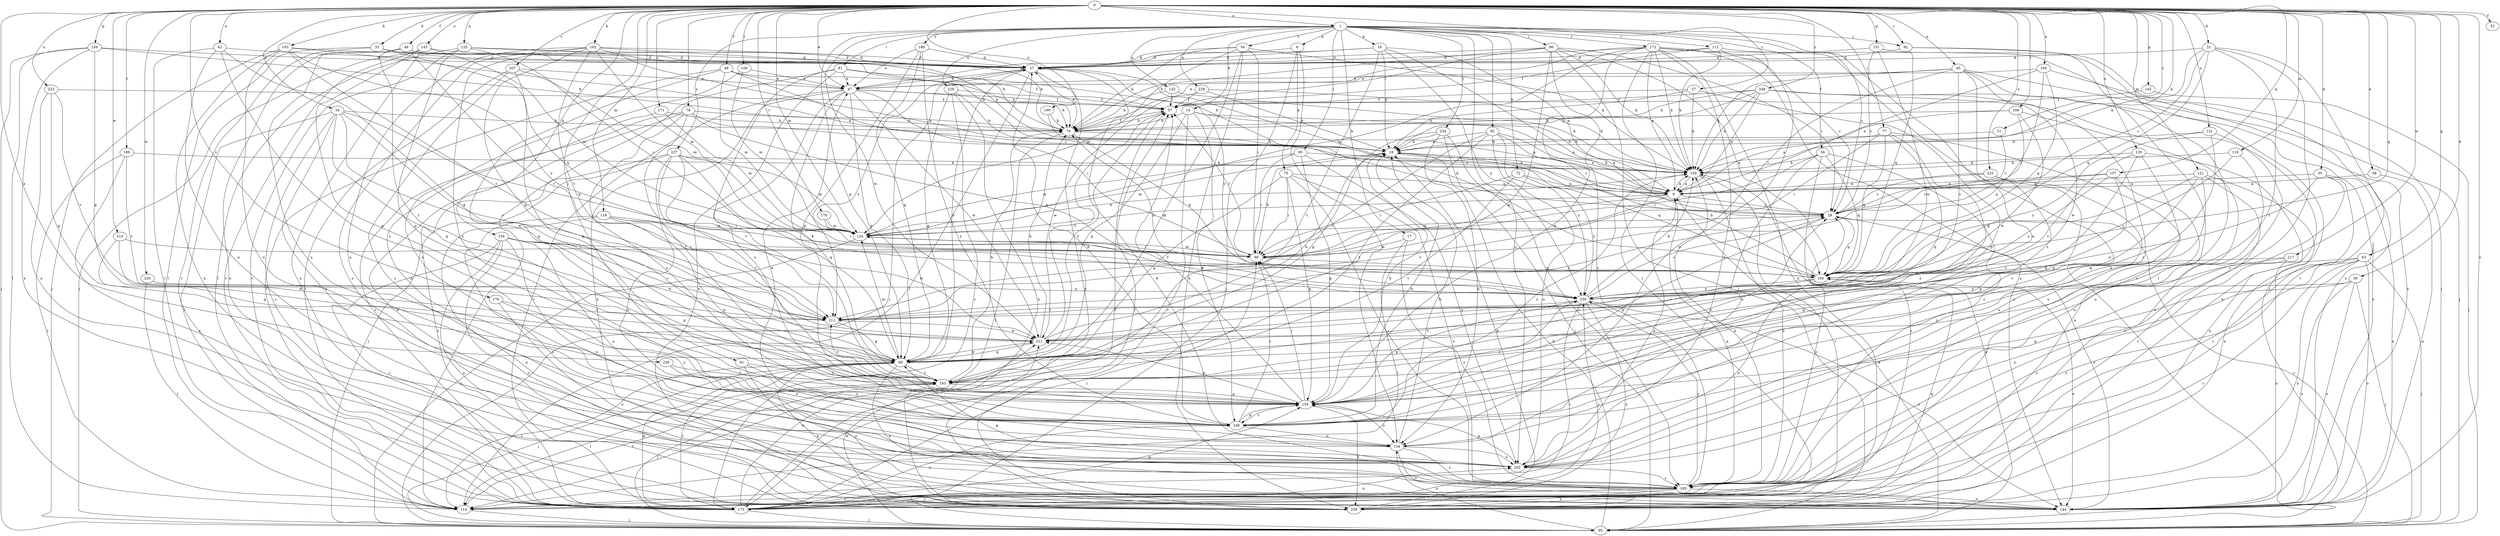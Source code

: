 strict digraph  {
0;
1;
6;
9;
14;
16;
17;
18;
21;
27;
28;
31;
33;
34;
35;
36;
37;
38;
42;
45;
47;
48;
49;
52;
54;
56;
57;
63;
66;
72;
75;
76;
77;
78;
80;
81;
82;
85;
86;
91;
92;
95;
102;
103;
104;
105;
108;
109;
112;
114;
116;
118;
121;
124;
125;
131;
132;
134;
135;
143;
144;
145;
149;
151;
154;
157;
164;
170;
171;
172;
173;
176;
180;
183;
189;
193;
194;
199;
202;
207;
211;
213;
217;
220;
221;
223;
225;
226;
228;
229;
230;
234;
237;
239;
248;
249;
0 -> 1  [label=a];
0 -> 21  [label=c];
0 -> 27  [label=c];
0 -> 31  [label=d];
0 -> 33  [label=d];
0 -> 34  [label=d];
0 -> 35  [label=d];
0 -> 36  [label=d];
0 -> 38  [label=e];
0 -> 42  [label=e];
0 -> 45  [label=e];
0 -> 47  [label=e];
0 -> 48  [label=f];
0 -> 49  [label=f];
0 -> 52  [label=f];
0 -> 63  [label=g];
0 -> 77  [label=i];
0 -> 78  [label=i];
0 -> 91  [label=j];
0 -> 92  [label=j];
0 -> 102  [label=k];
0 -> 103  [label=k];
0 -> 104  [label=k];
0 -> 105  [label=k];
0 -> 108  [label=l];
0 -> 109  [label=l];
0 -> 116  [label=m];
0 -> 118  [label=m];
0 -> 121  [label=m];
0 -> 124  [label=m];
0 -> 125  [label=n];
0 -> 131  [label=n];
0 -> 135  [label=o];
0 -> 143  [label=o];
0 -> 144  [label=o];
0 -> 145  [label=p];
0 -> 149  [label=p];
0 -> 151  [label=p];
0 -> 157  [label=q];
0 -> 164  [label=q];
0 -> 170  [label=r];
0 -> 171  [label=r];
0 -> 176  [label=s];
0 -> 189  [label=t];
0 -> 194  [label=u];
0 -> 199  [label=u];
0 -> 207  [label=v];
0 -> 213  [label=w];
0 -> 217  [label=w];
0 -> 220  [label=w];
0 -> 223  [label=x];
0 -> 225  [label=x];
0 -> 226  [label=x];
0 -> 248  [label=z];
1 -> 6  [label=a];
1 -> 14  [label=b];
1 -> 16  [label=b];
1 -> 17  [label=b];
1 -> 28  [label=c];
1 -> 54  [label=f];
1 -> 56  [label=f];
1 -> 66  [label=g];
1 -> 72  [label=h];
1 -> 80  [label=i];
1 -> 81  [label=i];
1 -> 82  [label=i];
1 -> 85  [label=i];
1 -> 92  [label=j];
1 -> 112  [label=l];
1 -> 132  [label=n];
1 -> 134  [label=n];
1 -> 172  [label=r];
1 -> 180  [label=s];
1 -> 202  [label=u];
1 -> 221  [label=w];
1 -> 228  [label=x];
1 -> 229  [label=x];
1 -> 234  [label=y];
1 -> 237  [label=y];
6 -> 37  [label=d];
6 -> 75  [label=h];
6 -> 95  [label=j];
6 -> 134  [label=n];
9 -> 28  [label=c];
9 -> 86  [label=i];
9 -> 105  [label=k];
9 -> 124  [label=m];
9 -> 211  [label=v];
14 -> 9  [label=a];
14 -> 66  [label=g];
14 -> 76  [label=h];
14 -> 105  [label=k];
14 -> 173  [label=r];
14 -> 249  [label=z];
16 -> 9  [label=a];
16 -> 18  [label=b];
16 -> 37  [label=d];
16 -> 47  [label=e];
16 -> 164  [label=q];
16 -> 193  [label=t];
16 -> 239  [label=y];
17 -> 86  [label=i];
17 -> 114  [label=l];
17 -> 183  [label=s];
18 -> 105  [label=k];
18 -> 124  [label=m];
18 -> 164  [label=q];
21 -> 18  [label=b];
21 -> 28  [label=c];
27 -> 18  [label=b];
27 -> 57  [label=f];
27 -> 105  [label=k];
27 -> 154  [label=p];
28 -> 124  [label=m];
28 -> 144  [label=o];
28 -> 154  [label=p];
28 -> 164  [label=q];
31 -> 28  [label=c];
31 -> 37  [label=d];
31 -> 105  [label=k];
31 -> 114  [label=l];
31 -> 164  [label=q];
31 -> 183  [label=s];
31 -> 193  [label=t];
33 -> 18  [label=b];
33 -> 37  [label=d];
33 -> 114  [label=l];
33 -> 164  [label=q];
33 -> 173  [label=r];
34 -> 66  [label=g];
34 -> 76  [label=h];
34 -> 114  [label=l];
34 -> 164  [label=q];
34 -> 183  [label=s];
34 -> 202  [label=u];
34 -> 211  [label=v];
34 -> 221  [label=w];
35 -> 9  [label=a];
35 -> 144  [label=o];
35 -> 173  [label=r];
35 -> 183  [label=s];
35 -> 221  [label=w];
36 -> 95  [label=j];
36 -> 144  [label=o];
36 -> 154  [label=p];
36 -> 230  [label=x];
36 -> 239  [label=y];
37 -> 47  [label=e];
37 -> 95  [label=j];
37 -> 114  [label=l];
37 -> 211  [label=v];
37 -> 230  [label=x];
37 -> 239  [label=y];
38 -> 9  [label=a];
38 -> 144  [label=o];
42 -> 37  [label=d];
42 -> 66  [label=g];
42 -> 173  [label=r];
42 -> 202  [label=u];
42 -> 249  [label=z];
45 -> 47  [label=e];
45 -> 86  [label=i];
45 -> 95  [label=j];
45 -> 105  [label=k];
45 -> 183  [label=s];
45 -> 202  [label=u];
45 -> 211  [label=v];
45 -> 249  [label=z];
47 -> 57  [label=f];
47 -> 66  [label=g];
47 -> 76  [label=h];
47 -> 86  [label=i];
47 -> 173  [label=r];
47 -> 193  [label=t];
47 -> 221  [label=w];
47 -> 230  [label=x];
47 -> 249  [label=z];
48 -> 28  [label=c];
48 -> 47  [label=e];
48 -> 57  [label=f];
48 -> 124  [label=m];
48 -> 154  [label=p];
48 -> 173  [label=r];
49 -> 37  [label=d];
49 -> 76  [label=h];
49 -> 144  [label=o];
49 -> 193  [label=t];
49 -> 202  [label=u];
49 -> 211  [label=v];
54 -> 37  [label=d];
54 -> 76  [label=h];
54 -> 86  [label=i];
54 -> 105  [label=k];
54 -> 124  [label=m];
54 -> 193  [label=t];
54 -> 230  [label=x];
56 -> 86  [label=i];
56 -> 105  [label=k];
56 -> 134  [label=n];
56 -> 164  [label=q];
56 -> 173  [label=r];
56 -> 183  [label=s];
57 -> 76  [label=h];
63 -> 95  [label=j];
63 -> 144  [label=o];
63 -> 164  [label=q];
63 -> 173  [label=r];
63 -> 183  [label=s];
63 -> 202  [label=u];
63 -> 230  [label=x];
66 -> 37  [label=d];
66 -> 57  [label=f];
66 -> 95  [label=j];
66 -> 114  [label=l];
66 -> 124  [label=m];
66 -> 144  [label=o];
66 -> 173  [label=r];
66 -> 193  [label=t];
66 -> 221  [label=w];
66 -> 230  [label=x];
72 -> 9  [label=a];
72 -> 86  [label=i];
72 -> 193  [label=t];
72 -> 239  [label=y];
75 -> 9  [label=a];
75 -> 66  [label=g];
75 -> 86  [label=i];
75 -> 144  [label=o];
75 -> 154  [label=p];
75 -> 183  [label=s];
76 -> 18  [label=b];
76 -> 37  [label=d];
76 -> 57  [label=f];
76 -> 114  [label=l];
76 -> 164  [label=q];
77 -> 18  [label=b];
77 -> 66  [label=g];
77 -> 86  [label=i];
77 -> 164  [label=q];
77 -> 230  [label=x];
77 -> 249  [label=z];
78 -> 28  [label=c];
78 -> 76  [label=h];
78 -> 173  [label=r];
78 -> 193  [label=t];
78 -> 230  [label=x];
78 -> 239  [label=y];
78 -> 249  [label=z];
80 -> 28  [label=c];
80 -> 37  [label=d];
80 -> 57  [label=f];
80 -> 66  [label=g];
80 -> 76  [label=h];
80 -> 95  [label=j];
80 -> 105  [label=k];
80 -> 164  [label=q];
80 -> 183  [label=s];
81 -> 18  [label=b];
81 -> 47  [label=e];
81 -> 76  [label=h];
81 -> 114  [label=l];
81 -> 193  [label=t];
81 -> 230  [label=x];
82 -> 9  [label=a];
82 -> 18  [label=b];
82 -> 28  [label=c];
82 -> 193  [label=t];
82 -> 202  [label=u];
82 -> 211  [label=v];
82 -> 239  [label=y];
85 -> 86  [label=i];
85 -> 105  [label=k];
85 -> 124  [label=m];
85 -> 154  [label=p];
85 -> 202  [label=u];
86 -> 18  [label=b];
86 -> 57  [label=f];
86 -> 124  [label=m];
86 -> 164  [label=q];
91 -> 144  [label=o];
91 -> 193  [label=t];
91 -> 249  [label=z];
92 -> 37  [label=d];
92 -> 95  [label=j];
92 -> 114  [label=l];
92 -> 164  [label=q];
95 -> 9  [label=a];
95 -> 18  [label=b];
95 -> 28  [label=c];
95 -> 105  [label=k];
95 -> 134  [label=n];
95 -> 221  [label=w];
102 -> 18  [label=b];
102 -> 37  [label=d];
102 -> 66  [label=g];
102 -> 76  [label=h];
102 -> 124  [label=m];
102 -> 144  [label=o];
102 -> 202  [label=u];
102 -> 211  [label=v];
102 -> 249  [label=z];
103 -> 9  [label=a];
103 -> 37  [label=d];
103 -> 95  [label=j];
103 -> 202  [label=u];
103 -> 211  [label=v];
103 -> 230  [label=x];
103 -> 239  [label=y];
104 -> 86  [label=i];
104 -> 134  [label=n];
104 -> 144  [label=o];
104 -> 154  [label=p];
104 -> 173  [label=r];
104 -> 202  [label=u];
104 -> 211  [label=v];
104 -> 221  [label=w];
104 -> 230  [label=x];
105 -> 9  [label=a];
105 -> 173  [label=r];
105 -> 183  [label=s];
105 -> 249  [label=z];
108 -> 9  [label=a];
108 -> 76  [label=h];
108 -> 164  [label=q];
108 -> 221  [label=w];
108 -> 230  [label=x];
109 -> 47  [label=e];
109 -> 124  [label=m];
109 -> 134  [label=n];
112 -> 37  [label=d];
112 -> 57  [label=f];
112 -> 95  [label=j];
112 -> 105  [label=k];
112 -> 134  [label=n];
114 -> 95  [label=j];
114 -> 193  [label=t];
116 -> 105  [label=k];
116 -> 202  [label=u];
116 -> 239  [label=y];
118 -> 86  [label=i];
118 -> 124  [label=m];
118 -> 144  [label=o];
118 -> 154  [label=p];
118 -> 183  [label=s];
118 -> 221  [label=w];
121 -> 9  [label=a];
121 -> 164  [label=q];
121 -> 173  [label=r];
121 -> 193  [label=t];
121 -> 230  [label=x];
121 -> 249  [label=z];
124 -> 86  [label=i];
124 -> 95  [label=j];
124 -> 105  [label=k];
124 -> 239  [label=y];
125 -> 9  [label=a];
125 -> 37  [label=d];
125 -> 86  [label=i];
125 -> 114  [label=l];
125 -> 154  [label=p];
125 -> 173  [label=r];
131 -> 18  [label=b];
131 -> 193  [label=t];
131 -> 202  [label=u];
131 -> 239  [label=y];
132 -> 57  [label=f];
132 -> 76  [label=h];
132 -> 105  [label=k];
134 -> 18  [label=b];
134 -> 47  [label=e];
134 -> 144  [label=o];
134 -> 183  [label=s];
134 -> 202  [label=u];
135 -> 105  [label=k];
135 -> 193  [label=t];
135 -> 202  [label=u];
135 -> 211  [label=v];
135 -> 230  [label=x];
143 -> 37  [label=d];
143 -> 95  [label=j];
143 -> 124  [label=m];
143 -> 154  [label=p];
143 -> 173  [label=r];
143 -> 230  [label=x];
145 -> 57  [label=f];
145 -> 95  [label=j];
149 -> 37  [label=d];
149 -> 66  [label=g];
149 -> 76  [label=h];
149 -> 95  [label=j];
149 -> 114  [label=l];
149 -> 230  [label=x];
151 -> 28  [label=c];
151 -> 37  [label=d];
151 -> 144  [label=o];
151 -> 221  [label=w];
154 -> 18  [label=b];
154 -> 28  [label=c];
154 -> 57  [label=f];
154 -> 86  [label=i];
154 -> 134  [label=n];
154 -> 221  [label=w];
154 -> 230  [label=x];
154 -> 239  [label=y];
154 -> 249  [label=z];
157 -> 9  [label=a];
157 -> 28  [label=c];
157 -> 66  [label=g];
157 -> 239  [label=y];
157 -> 249  [label=z];
164 -> 18  [label=b];
164 -> 37  [label=d];
164 -> 144  [label=o];
164 -> 193  [label=t];
164 -> 202  [label=u];
164 -> 239  [label=y];
170 -> 86  [label=i];
170 -> 124  [label=m];
171 -> 76  [label=h];
171 -> 124  [label=m];
171 -> 134  [label=n];
172 -> 9  [label=a];
172 -> 28  [label=c];
172 -> 37  [label=d];
172 -> 76  [label=h];
172 -> 95  [label=j];
172 -> 105  [label=k];
172 -> 114  [label=l];
172 -> 124  [label=m];
172 -> 144  [label=o];
172 -> 154  [label=p];
172 -> 202  [label=u];
172 -> 230  [label=x];
173 -> 18  [label=b];
173 -> 57  [label=f];
173 -> 66  [label=g];
173 -> 86  [label=i];
173 -> 95  [label=j];
173 -> 154  [label=p];
173 -> 202  [label=u];
173 -> 221  [label=w];
173 -> 249  [label=z];
176 -> 144  [label=o];
176 -> 211  [label=v];
176 -> 249  [label=z];
180 -> 37  [label=d];
180 -> 47  [label=e];
180 -> 66  [label=g];
180 -> 154  [label=p];
180 -> 249  [label=z];
183 -> 9  [label=a];
183 -> 28  [label=c];
183 -> 37  [label=d];
183 -> 66  [label=g];
183 -> 105  [label=k];
183 -> 114  [label=l];
183 -> 144  [label=o];
183 -> 173  [label=r];
183 -> 230  [label=x];
183 -> 239  [label=y];
189 -> 105  [label=k];
189 -> 114  [label=l];
189 -> 211  [label=v];
189 -> 230  [label=x];
193 -> 76  [label=h];
193 -> 95  [label=j];
193 -> 114  [label=l];
193 -> 154  [label=p];
193 -> 211  [label=v];
194 -> 9  [label=a];
194 -> 47  [label=e];
194 -> 86  [label=i];
194 -> 144  [label=o];
194 -> 164  [label=q];
199 -> 9  [label=a];
199 -> 76  [label=h];
202 -> 9  [label=a];
202 -> 154  [label=p];
202 -> 183  [label=s];
207 -> 47  [label=e];
207 -> 124  [label=m];
207 -> 154  [label=p];
207 -> 173  [label=r];
207 -> 183  [label=s];
211 -> 28  [label=c];
211 -> 66  [label=g];
211 -> 221  [label=w];
213 -> 66  [label=g];
213 -> 86  [label=i];
213 -> 221  [label=w];
217 -> 66  [label=g];
217 -> 144  [label=o];
217 -> 164  [label=q];
217 -> 183  [label=s];
220 -> 114  [label=l];
220 -> 239  [label=y];
221 -> 18  [label=b];
221 -> 57  [label=f];
221 -> 66  [label=g];
221 -> 76  [label=h];
223 -> 57  [label=f];
223 -> 66  [label=g];
223 -> 202  [label=u];
223 -> 211  [label=v];
225 -> 9  [label=a];
225 -> 28  [label=c];
225 -> 154  [label=p];
225 -> 249  [label=z];
226 -> 193  [label=t];
226 -> 249  [label=z];
228 -> 18  [label=b];
228 -> 57  [label=f];
228 -> 105  [label=k];
228 -> 221  [label=w];
229 -> 18  [label=b];
229 -> 57  [label=f];
229 -> 66  [label=g];
229 -> 173  [label=r];
229 -> 230  [label=x];
230 -> 57  [label=f];
230 -> 164  [label=q];
230 -> 239  [label=y];
234 -> 18  [label=b];
234 -> 66  [label=g];
234 -> 95  [label=j];
234 -> 134  [label=n];
234 -> 183  [label=s];
237 -> 66  [label=g];
237 -> 95  [label=j];
237 -> 105  [label=k];
237 -> 124  [label=m];
237 -> 173  [label=r];
237 -> 193  [label=t];
237 -> 202  [label=u];
237 -> 211  [label=v];
239 -> 28  [label=c];
239 -> 76  [label=h];
239 -> 105  [label=k];
239 -> 114  [label=l];
239 -> 144  [label=o];
239 -> 154  [label=p];
239 -> 211  [label=v];
239 -> 230  [label=x];
248 -> 9  [label=a];
248 -> 18  [label=b];
248 -> 57  [label=f];
248 -> 76  [label=h];
248 -> 105  [label=k];
248 -> 144  [label=o];
248 -> 221  [label=w];
248 -> 230  [label=x];
249 -> 18  [label=b];
249 -> 37  [label=d];
249 -> 86  [label=i];
249 -> 134  [label=n];
249 -> 154  [label=p];
}
